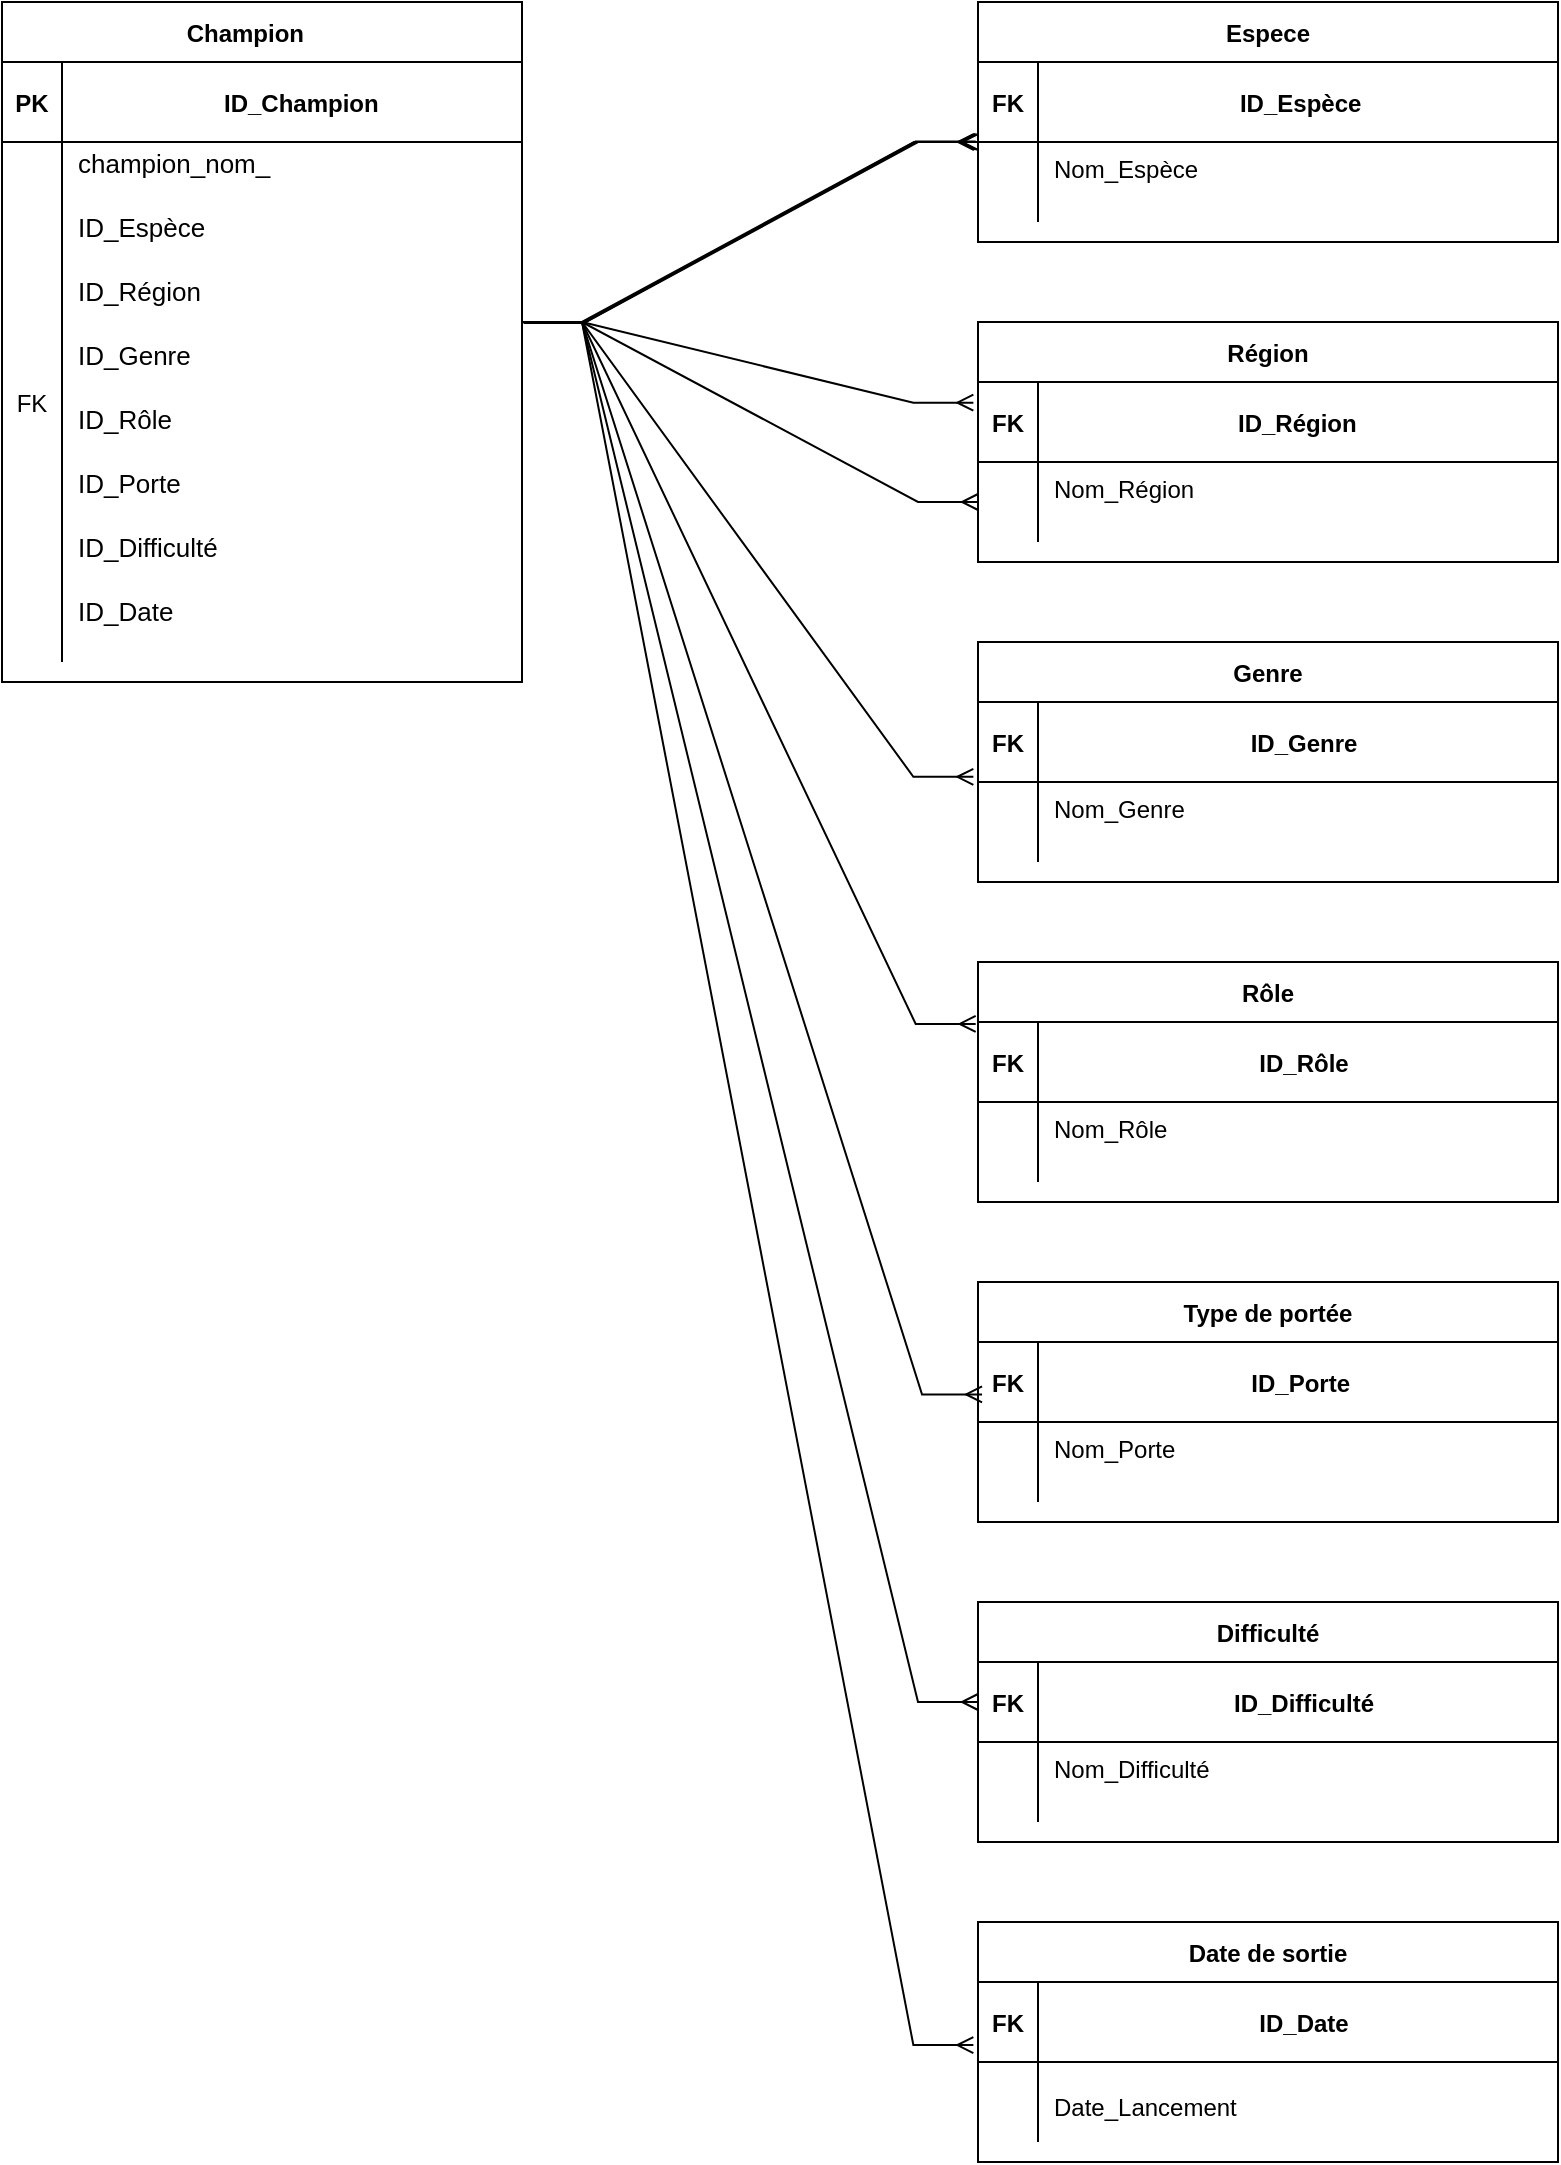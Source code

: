 <mxfile version="24.7.16">
  <diagram id="R2lEEEUBdFMjLlhIrx00" name="Page-1">
    <mxGraphModel dx="1405" dy="882" grid="1" gridSize="10" guides="1" tooltips="1" connect="1" arrows="0" fold="1" page="1" pageScale="1" pageWidth="850" pageHeight="1100" math="0" shadow="0" extFonts="Permanent Marker^https://fonts.googleapis.com/css?family=Permanent+Marker">
      <root>
        <mxCell id="0" />
        <mxCell id="1" parent="0" />
        <mxCell id="qRGbOmX3qOI-V-hjH4ks-11" value="Champion     " style="shape=table;startSize=30;container=1;collapsible=1;childLayout=tableLayout;fixedRows=1;rowLines=0;fontStyle=1;align=center;resizeLast=1;" parent="1" vertex="1">
          <mxGeometry x="20" y="40" width="260" height="340" as="geometry" />
        </mxCell>
        <mxCell id="qRGbOmX3qOI-V-hjH4ks-12" value="" style="shape=partialRectangle;collapsible=0;dropTarget=0;pointerEvents=0;fillColor=none;points=[[0,0.5],[1,0.5]];portConstraint=eastwest;top=0;left=0;right=0;bottom=1;" parent="qRGbOmX3qOI-V-hjH4ks-11" vertex="1">
          <mxGeometry y="30" width="260" height="40" as="geometry" />
        </mxCell>
        <mxCell id="qRGbOmX3qOI-V-hjH4ks-13" value="PK" style="shape=partialRectangle;overflow=hidden;connectable=0;fillColor=none;top=0;left=0;bottom=0;right=0;fontStyle=1;" parent="qRGbOmX3qOI-V-hjH4ks-12" vertex="1">
          <mxGeometry width="30" height="40" as="geometry">
            <mxRectangle width="30" height="40" as="alternateBounds" />
          </mxGeometry>
        </mxCell>
        <mxCell id="qRGbOmX3qOI-V-hjH4ks-14" value=" ID_Champion" style="shape=partialRectangle;overflow=hidden;connectable=0;fillColor=none;top=0;left=0;bottom=0;right=0;align=center;spacingLeft=6;fontStyle=1;" parent="qRGbOmX3qOI-V-hjH4ks-12" vertex="1">
          <mxGeometry x="30" width="230" height="40" as="geometry">
            <mxRectangle width="230" height="40" as="alternateBounds" />
          </mxGeometry>
        </mxCell>
        <mxCell id="qRGbOmX3qOI-V-hjH4ks-15" value="" style="shape=partialRectangle;collapsible=0;dropTarget=0;pointerEvents=0;fillColor=none;points=[[0,0.5],[1,0.5]];portConstraint=eastwest;top=0;left=0;right=0;bottom=0;" parent="qRGbOmX3qOI-V-hjH4ks-11" vertex="1">
          <mxGeometry y="70" width="260" height="260" as="geometry" />
        </mxCell>
        <mxCell id="qRGbOmX3qOI-V-hjH4ks-16" value="FK" style="shape=partialRectangle;overflow=hidden;connectable=0;fillColor=none;top=0;left=0;bottom=0;right=0;" parent="qRGbOmX3qOI-V-hjH4ks-15" vertex="1">
          <mxGeometry width="30" height="260" as="geometry">
            <mxRectangle width="30" height="260" as="alternateBounds" />
          </mxGeometry>
        </mxCell>
        <mxCell id="qRGbOmX3qOI-V-hjH4ks-17" value="champion_nom_&#xa;&#xa;ID_Espèce &#xa;&#xa;ID_Région  &#xa;&#xa;ID_Genre&#xa;&#xa;ID_Rôle&#xa;&#xa;ID_Porte &#xa;&#xa;ID_Difficulté&#xa;&#xa;ID_Date&#xa;" style="shape=partialRectangle;overflow=hidden;connectable=0;fillColor=none;top=0;left=0;bottom=0;right=0;align=left;spacingLeft=6;fontSize=13;" parent="qRGbOmX3qOI-V-hjH4ks-15" vertex="1">
          <mxGeometry x="30" width="230" height="260" as="geometry">
            <mxRectangle width="230" height="260" as="alternateBounds" />
          </mxGeometry>
        </mxCell>
        <mxCell id="84C_dKK404J912QTW_0x-19" value="Espece" style="shape=table;startSize=30;container=1;collapsible=1;childLayout=tableLayout;fixedRows=1;rowLines=0;fontStyle=1;align=center;resizeLast=1;" parent="1" vertex="1">
          <mxGeometry x="508" y="40" width="290" height="120" as="geometry" />
        </mxCell>
        <mxCell id="84C_dKK404J912QTW_0x-20" value="" style="shape=partialRectangle;collapsible=0;dropTarget=0;pointerEvents=0;fillColor=none;points=[[0,0.5],[1,0.5]];portConstraint=eastwest;top=0;left=0;right=0;bottom=1;" parent="84C_dKK404J912QTW_0x-19" vertex="1">
          <mxGeometry y="30" width="290" height="40" as="geometry" />
        </mxCell>
        <mxCell id="84C_dKK404J912QTW_0x-21" value="FK" style="shape=partialRectangle;overflow=hidden;connectable=0;fillColor=none;top=0;left=0;bottom=0;right=0;fontStyle=1;" parent="84C_dKK404J912QTW_0x-20" vertex="1">
          <mxGeometry width="30" height="40" as="geometry">
            <mxRectangle width="30" height="40" as="alternateBounds" />
          </mxGeometry>
        </mxCell>
        <mxCell id="84C_dKK404J912QTW_0x-22" value="ID_Espèce " style="shape=partialRectangle;overflow=hidden;connectable=0;fillColor=none;top=0;left=0;bottom=0;right=0;align=center;spacingLeft=6;fontStyle=1;" parent="84C_dKK404J912QTW_0x-20" vertex="1">
          <mxGeometry x="30" width="260" height="40" as="geometry">
            <mxRectangle width="260" height="40" as="alternateBounds" />
          </mxGeometry>
        </mxCell>
        <mxCell id="84C_dKK404J912QTW_0x-23" value="" style="shape=partialRectangle;collapsible=0;dropTarget=0;pointerEvents=0;fillColor=none;points=[[0,0.5],[1,0.5]];portConstraint=eastwest;top=0;left=0;right=0;bottom=0;" parent="84C_dKK404J912QTW_0x-19" vertex="1">
          <mxGeometry y="70" width="290" height="40" as="geometry" />
        </mxCell>
        <mxCell id="84C_dKK404J912QTW_0x-24" value="" style="shape=partialRectangle;overflow=hidden;connectable=0;fillColor=none;top=0;left=0;bottom=0;right=0;" parent="84C_dKK404J912QTW_0x-23" vertex="1">
          <mxGeometry width="30" height="40" as="geometry">
            <mxRectangle width="30" height="40" as="alternateBounds" />
          </mxGeometry>
        </mxCell>
        <mxCell id="84C_dKK404J912QTW_0x-25" value="Nom_Espèce&#xa;" style="shape=partialRectangle;overflow=hidden;connectable=0;fillColor=none;top=0;left=0;bottom=0;right=0;align=left;spacingLeft=6;" parent="84C_dKK404J912QTW_0x-23" vertex="1">
          <mxGeometry x="30" width="260" height="40" as="geometry">
            <mxRectangle width="260" height="40" as="alternateBounds" />
          </mxGeometry>
        </mxCell>
        <mxCell id="s2vfGxUgiHe08znNfUqJ-1" value="Région" style="shape=table;startSize=30;container=1;collapsible=1;childLayout=tableLayout;fixedRows=1;rowLines=0;fontStyle=1;align=center;resizeLast=1;" vertex="1" parent="1">
          <mxGeometry x="508" y="200" width="290" height="120" as="geometry" />
        </mxCell>
        <mxCell id="s2vfGxUgiHe08znNfUqJ-2" value="" style="shape=partialRectangle;collapsible=0;dropTarget=0;pointerEvents=0;fillColor=none;points=[[0,0.5],[1,0.5]];portConstraint=eastwest;top=0;left=0;right=0;bottom=1;" vertex="1" parent="s2vfGxUgiHe08znNfUqJ-1">
          <mxGeometry y="30" width="290" height="40" as="geometry" />
        </mxCell>
        <mxCell id="s2vfGxUgiHe08znNfUqJ-3" value="FK" style="shape=partialRectangle;overflow=hidden;connectable=0;fillColor=none;top=0;left=0;bottom=0;right=0;fontStyle=1;" vertex="1" parent="s2vfGxUgiHe08znNfUqJ-2">
          <mxGeometry width="30" height="40" as="geometry">
            <mxRectangle width="30" height="40" as="alternateBounds" />
          </mxGeometry>
        </mxCell>
        <mxCell id="s2vfGxUgiHe08znNfUqJ-4" value="ID_Région  " style="shape=partialRectangle;overflow=hidden;connectable=0;fillColor=none;top=0;left=0;bottom=0;right=0;align=center;spacingLeft=6;fontStyle=1;" vertex="1" parent="s2vfGxUgiHe08znNfUqJ-2">
          <mxGeometry x="30" width="260" height="40" as="geometry">
            <mxRectangle width="260" height="40" as="alternateBounds" />
          </mxGeometry>
        </mxCell>
        <mxCell id="s2vfGxUgiHe08znNfUqJ-5" value="" style="shape=partialRectangle;collapsible=0;dropTarget=0;pointerEvents=0;fillColor=none;points=[[0,0.5],[1,0.5]];portConstraint=eastwest;top=0;left=0;right=0;bottom=0;" vertex="1" parent="s2vfGxUgiHe08znNfUqJ-1">
          <mxGeometry y="70" width="290" height="40" as="geometry" />
        </mxCell>
        <mxCell id="s2vfGxUgiHe08znNfUqJ-6" value="" style="shape=partialRectangle;overflow=hidden;connectable=0;fillColor=none;top=0;left=0;bottom=0;right=0;" vertex="1" parent="s2vfGxUgiHe08znNfUqJ-5">
          <mxGeometry width="30" height="40" as="geometry">
            <mxRectangle width="30" height="40" as="alternateBounds" />
          </mxGeometry>
        </mxCell>
        <mxCell id="s2vfGxUgiHe08znNfUqJ-7" value="Nom_Région&#xa;" style="shape=partialRectangle;overflow=hidden;connectable=0;fillColor=none;top=0;left=0;bottom=0;right=0;align=left;spacingLeft=6;" vertex="1" parent="s2vfGxUgiHe08znNfUqJ-5">
          <mxGeometry x="30" width="260" height="40" as="geometry">
            <mxRectangle width="260" height="40" as="alternateBounds" />
          </mxGeometry>
        </mxCell>
        <mxCell id="s2vfGxUgiHe08znNfUqJ-8" value="Genre" style="shape=table;startSize=30;container=1;collapsible=1;childLayout=tableLayout;fixedRows=1;rowLines=0;fontStyle=1;align=center;resizeLast=1;" vertex="1" parent="1">
          <mxGeometry x="508" y="360" width="290" height="120" as="geometry" />
        </mxCell>
        <mxCell id="s2vfGxUgiHe08znNfUqJ-9" value="" style="shape=partialRectangle;collapsible=0;dropTarget=0;pointerEvents=0;fillColor=none;points=[[0,0.5],[1,0.5]];portConstraint=eastwest;top=0;left=0;right=0;bottom=1;" vertex="1" parent="s2vfGxUgiHe08znNfUqJ-8">
          <mxGeometry y="30" width="290" height="40" as="geometry" />
        </mxCell>
        <mxCell id="s2vfGxUgiHe08znNfUqJ-10" value="FK" style="shape=partialRectangle;overflow=hidden;connectable=0;fillColor=none;top=0;left=0;bottom=0;right=0;fontStyle=1;" vertex="1" parent="s2vfGxUgiHe08znNfUqJ-9">
          <mxGeometry width="30" height="40" as="geometry">
            <mxRectangle width="30" height="40" as="alternateBounds" />
          </mxGeometry>
        </mxCell>
        <mxCell id="s2vfGxUgiHe08znNfUqJ-11" value="ID_Genre" style="shape=partialRectangle;overflow=hidden;connectable=0;fillColor=none;top=0;left=0;bottom=0;right=0;align=center;spacingLeft=6;fontStyle=1;" vertex="1" parent="s2vfGxUgiHe08znNfUqJ-9">
          <mxGeometry x="30" width="260" height="40" as="geometry">
            <mxRectangle width="260" height="40" as="alternateBounds" />
          </mxGeometry>
        </mxCell>
        <mxCell id="s2vfGxUgiHe08znNfUqJ-12" value="" style="shape=partialRectangle;collapsible=0;dropTarget=0;pointerEvents=0;fillColor=none;points=[[0,0.5],[1,0.5]];portConstraint=eastwest;top=0;left=0;right=0;bottom=0;" vertex="1" parent="s2vfGxUgiHe08znNfUqJ-8">
          <mxGeometry y="70" width="290" height="40" as="geometry" />
        </mxCell>
        <mxCell id="s2vfGxUgiHe08znNfUqJ-13" value="" style="shape=partialRectangle;overflow=hidden;connectable=0;fillColor=none;top=0;left=0;bottom=0;right=0;" vertex="1" parent="s2vfGxUgiHe08znNfUqJ-12">
          <mxGeometry width="30" height="40" as="geometry">
            <mxRectangle width="30" height="40" as="alternateBounds" />
          </mxGeometry>
        </mxCell>
        <mxCell id="s2vfGxUgiHe08znNfUqJ-14" value="Nom_Genre&#xa;" style="shape=partialRectangle;overflow=hidden;connectable=0;fillColor=none;top=0;left=0;bottom=0;right=0;align=left;spacingLeft=6;" vertex="1" parent="s2vfGxUgiHe08znNfUqJ-12">
          <mxGeometry x="30" width="260" height="40" as="geometry">
            <mxRectangle width="260" height="40" as="alternateBounds" />
          </mxGeometry>
        </mxCell>
        <mxCell id="s2vfGxUgiHe08znNfUqJ-15" value="Rôle" style="shape=table;startSize=30;container=1;collapsible=1;childLayout=tableLayout;fixedRows=1;rowLines=0;fontStyle=1;align=center;resizeLast=1;" vertex="1" parent="1">
          <mxGeometry x="508" y="520" width="290" height="120" as="geometry" />
        </mxCell>
        <mxCell id="s2vfGxUgiHe08znNfUqJ-16" value="" style="shape=partialRectangle;collapsible=0;dropTarget=0;pointerEvents=0;fillColor=none;points=[[0,0.5],[1,0.5]];portConstraint=eastwest;top=0;left=0;right=0;bottom=1;" vertex="1" parent="s2vfGxUgiHe08znNfUqJ-15">
          <mxGeometry y="30" width="290" height="40" as="geometry" />
        </mxCell>
        <mxCell id="s2vfGxUgiHe08znNfUqJ-17" value="FK" style="shape=partialRectangle;overflow=hidden;connectable=0;fillColor=none;top=0;left=0;bottom=0;right=0;fontStyle=1;" vertex="1" parent="s2vfGxUgiHe08znNfUqJ-16">
          <mxGeometry width="30" height="40" as="geometry">
            <mxRectangle width="30" height="40" as="alternateBounds" />
          </mxGeometry>
        </mxCell>
        <mxCell id="s2vfGxUgiHe08znNfUqJ-18" value="ID_Rôle" style="shape=partialRectangle;overflow=hidden;connectable=0;fillColor=none;top=0;left=0;bottom=0;right=0;align=center;spacingLeft=6;fontStyle=1;" vertex="1" parent="s2vfGxUgiHe08znNfUqJ-16">
          <mxGeometry x="30" width="260" height="40" as="geometry">
            <mxRectangle width="260" height="40" as="alternateBounds" />
          </mxGeometry>
        </mxCell>
        <mxCell id="s2vfGxUgiHe08znNfUqJ-19" value="" style="shape=partialRectangle;collapsible=0;dropTarget=0;pointerEvents=0;fillColor=none;points=[[0,0.5],[1,0.5]];portConstraint=eastwest;top=0;left=0;right=0;bottom=0;" vertex="1" parent="s2vfGxUgiHe08znNfUqJ-15">
          <mxGeometry y="70" width="290" height="40" as="geometry" />
        </mxCell>
        <mxCell id="s2vfGxUgiHe08znNfUqJ-20" value="" style="shape=partialRectangle;overflow=hidden;connectable=0;fillColor=none;top=0;left=0;bottom=0;right=0;" vertex="1" parent="s2vfGxUgiHe08znNfUqJ-19">
          <mxGeometry width="30" height="40" as="geometry">
            <mxRectangle width="30" height="40" as="alternateBounds" />
          </mxGeometry>
        </mxCell>
        <mxCell id="s2vfGxUgiHe08znNfUqJ-21" value="Nom_Rôle&#xa;" style="shape=partialRectangle;overflow=hidden;connectable=0;fillColor=none;top=0;left=0;bottom=0;right=0;align=left;spacingLeft=6;" vertex="1" parent="s2vfGxUgiHe08znNfUqJ-19">
          <mxGeometry x="30" width="260" height="40" as="geometry">
            <mxRectangle width="260" height="40" as="alternateBounds" />
          </mxGeometry>
        </mxCell>
        <mxCell id="s2vfGxUgiHe08znNfUqJ-22" value="Type de portée" style="shape=table;startSize=30;container=1;collapsible=1;childLayout=tableLayout;fixedRows=1;rowLines=0;fontStyle=1;align=center;resizeLast=1;" vertex="1" parent="1">
          <mxGeometry x="508" y="680" width="290" height="120" as="geometry" />
        </mxCell>
        <mxCell id="s2vfGxUgiHe08znNfUqJ-23" value="" style="shape=partialRectangle;collapsible=0;dropTarget=0;pointerEvents=0;fillColor=none;points=[[0,0.5],[1,0.5]];portConstraint=eastwest;top=0;left=0;right=0;bottom=1;" vertex="1" parent="s2vfGxUgiHe08znNfUqJ-22">
          <mxGeometry y="30" width="290" height="40" as="geometry" />
        </mxCell>
        <mxCell id="s2vfGxUgiHe08znNfUqJ-24" value="FK" style="shape=partialRectangle;overflow=hidden;connectable=0;fillColor=none;top=0;left=0;bottom=0;right=0;fontStyle=1;" vertex="1" parent="s2vfGxUgiHe08znNfUqJ-23">
          <mxGeometry width="30" height="40" as="geometry">
            <mxRectangle width="30" height="40" as="alternateBounds" />
          </mxGeometry>
        </mxCell>
        <mxCell id="s2vfGxUgiHe08znNfUqJ-25" value="ID_Porte " style="shape=partialRectangle;overflow=hidden;connectable=0;fillColor=none;top=0;left=0;bottom=0;right=0;align=center;spacingLeft=6;fontStyle=1;" vertex="1" parent="s2vfGxUgiHe08znNfUqJ-23">
          <mxGeometry x="30" width="260" height="40" as="geometry">
            <mxRectangle width="260" height="40" as="alternateBounds" />
          </mxGeometry>
        </mxCell>
        <mxCell id="s2vfGxUgiHe08znNfUqJ-26" value="" style="shape=partialRectangle;collapsible=0;dropTarget=0;pointerEvents=0;fillColor=none;points=[[0,0.5],[1,0.5]];portConstraint=eastwest;top=0;left=0;right=0;bottom=0;" vertex="1" parent="s2vfGxUgiHe08znNfUqJ-22">
          <mxGeometry y="70" width="290" height="40" as="geometry" />
        </mxCell>
        <mxCell id="s2vfGxUgiHe08znNfUqJ-27" value="" style="shape=partialRectangle;overflow=hidden;connectable=0;fillColor=none;top=0;left=0;bottom=0;right=0;" vertex="1" parent="s2vfGxUgiHe08znNfUqJ-26">
          <mxGeometry width="30" height="40" as="geometry">
            <mxRectangle width="30" height="40" as="alternateBounds" />
          </mxGeometry>
        </mxCell>
        <mxCell id="s2vfGxUgiHe08znNfUqJ-28" value="Nom_Porte&#xa;" style="shape=partialRectangle;overflow=hidden;connectable=0;fillColor=none;top=0;left=0;bottom=0;right=0;align=left;spacingLeft=6;" vertex="1" parent="s2vfGxUgiHe08znNfUqJ-26">
          <mxGeometry x="30" width="260" height="40" as="geometry">
            <mxRectangle width="260" height="40" as="alternateBounds" />
          </mxGeometry>
        </mxCell>
        <mxCell id="s2vfGxUgiHe08znNfUqJ-59" value="Difficulté" style="shape=table;startSize=30;container=1;collapsible=1;childLayout=tableLayout;fixedRows=1;rowLines=0;fontStyle=1;align=center;resizeLast=1;" vertex="1" parent="1">
          <mxGeometry x="508" y="840" width="290" height="120" as="geometry" />
        </mxCell>
        <mxCell id="s2vfGxUgiHe08znNfUqJ-60" value="" style="shape=partialRectangle;collapsible=0;dropTarget=0;pointerEvents=0;fillColor=none;points=[[0,0.5],[1,0.5]];portConstraint=eastwest;top=0;left=0;right=0;bottom=1;" vertex="1" parent="s2vfGxUgiHe08znNfUqJ-59">
          <mxGeometry y="30" width="290" height="40" as="geometry" />
        </mxCell>
        <mxCell id="s2vfGxUgiHe08znNfUqJ-61" value="FK" style="shape=partialRectangle;overflow=hidden;connectable=0;fillColor=none;top=0;left=0;bottom=0;right=0;fontStyle=1;" vertex="1" parent="s2vfGxUgiHe08znNfUqJ-60">
          <mxGeometry width="30" height="40" as="geometry">
            <mxRectangle width="30" height="40" as="alternateBounds" />
          </mxGeometry>
        </mxCell>
        <mxCell id="s2vfGxUgiHe08znNfUqJ-62" value="ID_Difficulté" style="shape=partialRectangle;overflow=hidden;connectable=0;fillColor=none;top=0;left=0;bottom=0;right=0;align=center;spacingLeft=6;fontStyle=1;" vertex="1" parent="s2vfGxUgiHe08znNfUqJ-60">
          <mxGeometry x="30" width="260" height="40" as="geometry">
            <mxRectangle width="260" height="40" as="alternateBounds" />
          </mxGeometry>
        </mxCell>
        <mxCell id="s2vfGxUgiHe08znNfUqJ-63" value="" style="shape=partialRectangle;collapsible=0;dropTarget=0;pointerEvents=0;fillColor=none;points=[[0,0.5],[1,0.5]];portConstraint=eastwest;top=0;left=0;right=0;bottom=0;" vertex="1" parent="s2vfGxUgiHe08znNfUqJ-59">
          <mxGeometry y="70" width="290" height="40" as="geometry" />
        </mxCell>
        <mxCell id="s2vfGxUgiHe08znNfUqJ-64" value="" style="shape=partialRectangle;overflow=hidden;connectable=0;fillColor=none;top=0;left=0;bottom=0;right=0;" vertex="1" parent="s2vfGxUgiHe08znNfUqJ-63">
          <mxGeometry width="30" height="40" as="geometry">
            <mxRectangle width="30" height="40" as="alternateBounds" />
          </mxGeometry>
        </mxCell>
        <mxCell id="s2vfGxUgiHe08znNfUqJ-65" value="Nom_Difficulté&#xa;" style="shape=partialRectangle;overflow=hidden;connectable=0;fillColor=none;top=0;left=0;bottom=0;right=0;align=left;spacingLeft=6;" vertex="1" parent="s2vfGxUgiHe08znNfUqJ-63">
          <mxGeometry x="30" width="260" height="40" as="geometry">
            <mxRectangle width="260" height="40" as="alternateBounds" />
          </mxGeometry>
        </mxCell>
        <mxCell id="s2vfGxUgiHe08znNfUqJ-66" value="Date de sortie" style="shape=table;startSize=30;container=1;collapsible=1;childLayout=tableLayout;fixedRows=1;rowLines=0;fontStyle=1;align=center;resizeLast=1;" vertex="1" parent="1">
          <mxGeometry x="508" y="1000" width="290" height="120" as="geometry" />
        </mxCell>
        <mxCell id="s2vfGxUgiHe08znNfUqJ-67" value="" style="shape=partialRectangle;collapsible=0;dropTarget=0;pointerEvents=0;fillColor=none;points=[[0,0.5],[1,0.5]];portConstraint=eastwest;top=0;left=0;right=0;bottom=1;" vertex="1" parent="s2vfGxUgiHe08znNfUqJ-66">
          <mxGeometry y="30" width="290" height="40" as="geometry" />
        </mxCell>
        <mxCell id="s2vfGxUgiHe08znNfUqJ-68" value="FK" style="shape=partialRectangle;overflow=hidden;connectable=0;fillColor=none;top=0;left=0;bottom=0;right=0;fontStyle=1;" vertex="1" parent="s2vfGxUgiHe08znNfUqJ-67">
          <mxGeometry width="30" height="40" as="geometry">
            <mxRectangle width="30" height="40" as="alternateBounds" />
          </mxGeometry>
        </mxCell>
        <mxCell id="s2vfGxUgiHe08znNfUqJ-69" value="ID_Date" style="shape=partialRectangle;overflow=hidden;connectable=0;fillColor=none;top=0;left=0;bottom=0;right=0;align=center;spacingLeft=6;fontStyle=1;" vertex="1" parent="s2vfGxUgiHe08znNfUqJ-67">
          <mxGeometry x="30" width="260" height="40" as="geometry">
            <mxRectangle width="260" height="40" as="alternateBounds" />
          </mxGeometry>
        </mxCell>
        <mxCell id="s2vfGxUgiHe08znNfUqJ-70" value="" style="shape=partialRectangle;collapsible=0;dropTarget=0;pointerEvents=0;fillColor=none;points=[[0,0.5],[1,0.5]];portConstraint=eastwest;top=0;left=0;right=0;bottom=0;" vertex="1" parent="s2vfGxUgiHe08znNfUqJ-66">
          <mxGeometry y="70" width="290" height="40" as="geometry" />
        </mxCell>
        <mxCell id="s2vfGxUgiHe08znNfUqJ-71" value="" style="shape=partialRectangle;overflow=hidden;connectable=0;fillColor=none;top=0;left=0;bottom=0;right=0;" vertex="1" parent="s2vfGxUgiHe08znNfUqJ-70">
          <mxGeometry width="30" height="40" as="geometry">
            <mxRectangle width="30" height="40" as="alternateBounds" />
          </mxGeometry>
        </mxCell>
        <mxCell id="s2vfGxUgiHe08znNfUqJ-72" value="&#xa;Date_Lancement&#xa;&#xa;" style="shape=partialRectangle;overflow=hidden;connectable=0;fillColor=none;top=0;left=0;bottom=0;right=0;align=left;spacingLeft=6;" vertex="1" parent="s2vfGxUgiHe08znNfUqJ-70">
          <mxGeometry x="30" width="260" height="40" as="geometry">
            <mxRectangle width="260" height="40" as="alternateBounds" />
          </mxGeometry>
        </mxCell>
        <mxCell id="s2vfGxUgiHe08znNfUqJ-73" value="" style="edgeStyle=entityRelationEdgeStyle;fontSize=12;html=1;endArrow=ERmany;rounded=0;entryX=-0.004;entryY=-0.006;entryDx=0;entryDy=0;entryPerimeter=0;exitX=1.003;exitY=0.348;exitDx=0;exitDy=0;exitPerimeter=0;" edge="1" parent="1" source="qRGbOmX3qOI-V-hjH4ks-15" target="84C_dKK404J912QTW_0x-23">
          <mxGeometry width="100" height="100" relative="1" as="geometry">
            <mxPoint x="280" y="200" as="sourcePoint" />
            <mxPoint x="420" y="200" as="targetPoint" />
            <Array as="points">
              <mxPoint x="300" y="230" />
              <mxPoint x="360" y="240" />
              <mxPoint x="350" y="110" />
              <mxPoint x="400" y="170" />
            </Array>
          </mxGeometry>
        </mxCell>
        <mxCell id="s2vfGxUgiHe08znNfUqJ-74" value="" style="edgeStyle=entityRelationEdgeStyle;fontSize=12;html=1;endArrow=ERmany;rounded=0;entryX=-0.004;entryY=-0.006;entryDx=0;entryDy=0;entryPerimeter=0;exitX=1.003;exitY=0.348;exitDx=0;exitDy=0;exitPerimeter=0;" edge="1" parent="1">
          <mxGeometry width="100" height="100" relative="1" as="geometry">
            <mxPoint x="280" y="200" as="sourcePoint" />
            <mxPoint x="506" y="110" as="targetPoint" />
            <Array as="points">
              <mxPoint x="299" y="230" />
              <mxPoint x="359" y="240" />
              <mxPoint x="349" y="110" />
              <mxPoint x="399" y="170" />
            </Array>
          </mxGeometry>
        </mxCell>
        <mxCell id="s2vfGxUgiHe08znNfUqJ-75" value="" style="edgeStyle=entityRelationEdgeStyle;fontSize=12;html=1;endArrow=ERmany;rounded=0;entryX=-0.008;entryY=0.759;entryDx=0;entryDy=0;entryPerimeter=0;exitX=1.003;exitY=0.348;exitDx=0;exitDy=0;exitPerimeter=0;" edge="1" parent="1">
          <mxGeometry width="100" height="100" relative="1" as="geometry">
            <mxPoint x="280" y="200" as="sourcePoint" />
            <mxPoint x="505.68" y="240.36" as="targetPoint" />
            <Array as="points">
              <mxPoint x="299" y="230" />
              <mxPoint x="359" y="240" />
              <mxPoint x="349" y="110" />
              <mxPoint x="399" y="170" />
            </Array>
          </mxGeometry>
        </mxCell>
        <mxCell id="s2vfGxUgiHe08znNfUqJ-76" value="" style="edgeStyle=entityRelationEdgeStyle;fontSize=12;html=1;endArrow=ERmany;rounded=0;exitX=1.003;exitY=0.348;exitDx=0;exitDy=0;exitPerimeter=0;entryX=0;entryY=0.5;entryDx=0;entryDy=0;" edge="1" parent="1" target="s2vfGxUgiHe08znNfUqJ-5">
          <mxGeometry width="100" height="100" relative="1" as="geometry">
            <mxPoint x="280" y="200" as="sourcePoint" />
            <mxPoint x="485.68" y="273.28" as="targetPoint" />
            <Array as="points">
              <mxPoint x="290" y="210" />
              <mxPoint x="299" y="230" />
              <mxPoint x="359" y="240" />
              <mxPoint x="349" y="110" />
              <mxPoint x="399" y="170" />
            </Array>
          </mxGeometry>
        </mxCell>
        <mxCell id="s2vfGxUgiHe08znNfUqJ-77" value="" style="edgeStyle=entityRelationEdgeStyle;fontSize=12;html=1;endArrow=ERmany;rounded=0;entryX=-0.008;entryY=-0.065;entryDx=0;entryDy=0;entryPerimeter=0;" edge="1" parent="1" target="s2vfGxUgiHe08znNfUqJ-12">
          <mxGeometry width="100" height="100" relative="1" as="geometry">
            <mxPoint x="280" y="200" as="sourcePoint" />
            <mxPoint x="475.68" y="427.4" as="targetPoint" />
            <Array as="points">
              <mxPoint x="310" y="270" />
              <mxPoint x="370" y="280" />
              <mxPoint x="360" y="150" />
              <mxPoint x="410" y="210" />
            </Array>
          </mxGeometry>
        </mxCell>
        <mxCell id="s2vfGxUgiHe08znNfUqJ-78" value="" style="edgeStyle=entityRelationEdgeStyle;fontSize=12;html=1;endArrow=ERmany;rounded=0;entryX=-0.004;entryY=-0.006;entryDx=0;entryDy=0;entryPerimeter=0;exitX=1.003;exitY=0.348;exitDx=0;exitDy=0;exitPerimeter=0;" edge="1" parent="1">
          <mxGeometry width="100" height="100" relative="1" as="geometry">
            <mxPoint x="282" y="200" as="sourcePoint" />
            <mxPoint x="508" y="110" as="targetPoint" />
            <Array as="points">
              <mxPoint x="301" y="230" />
              <mxPoint x="361" y="240" />
              <mxPoint x="351" y="110" />
              <mxPoint x="401" y="170" />
            </Array>
          </mxGeometry>
        </mxCell>
        <mxCell id="s2vfGxUgiHe08znNfUqJ-79" value="" style="edgeStyle=entityRelationEdgeStyle;fontSize=12;html=1;endArrow=ERmany;rounded=0;exitX=1.003;exitY=0.348;exitDx=0;exitDy=0;exitPerimeter=0;entryX=-0.004;entryY=0.024;entryDx=0;entryDy=0;entryPerimeter=0;" edge="1" parent="1" target="s2vfGxUgiHe08znNfUqJ-16">
          <mxGeometry width="100" height="100" relative="1" as="geometry">
            <mxPoint x="280" y="200" as="sourcePoint" />
            <mxPoint x="500.03" y="529.96" as="targetPoint" />
            <Array as="points">
              <mxPoint x="299" y="230" />
              <mxPoint x="390" y="390" />
              <mxPoint x="380" y="370" />
              <mxPoint x="359" y="240" />
              <mxPoint x="349" y="110" />
              <mxPoint x="399" y="170" />
            </Array>
          </mxGeometry>
        </mxCell>
        <mxCell id="s2vfGxUgiHe08znNfUqJ-80" value="" style="edgeStyle=entityRelationEdgeStyle;fontSize=12;html=1;endArrow=ERmany;rounded=0;exitX=1.003;exitY=0.348;exitDx=0;exitDy=0;exitPerimeter=0;entryX=0.007;entryY=0.656;entryDx=0;entryDy=0;entryPerimeter=0;" edge="1" parent="1" target="s2vfGxUgiHe08znNfUqJ-23">
          <mxGeometry width="100" height="100" relative="1" as="geometry">
            <mxPoint x="280" y="200" as="sourcePoint" />
            <mxPoint x="496.84" y="736.24" as="targetPoint" />
            <Array as="points">
              <mxPoint x="299" y="230" />
              <mxPoint x="390" y="390" />
              <mxPoint x="380" y="370" />
              <mxPoint x="359" y="240" />
              <mxPoint x="349" y="110" />
              <mxPoint x="399" y="170" />
            </Array>
          </mxGeometry>
        </mxCell>
        <mxCell id="s2vfGxUgiHe08znNfUqJ-81" value="" style="edgeStyle=entityRelationEdgeStyle;fontSize=12;html=1;endArrow=ERmany;rounded=0;exitX=1.003;exitY=0.348;exitDx=0;exitDy=0;exitPerimeter=0;entryX=0;entryY=0.5;entryDx=0;entryDy=0;" edge="1" parent="1" target="s2vfGxUgiHe08znNfUqJ-60">
          <mxGeometry width="100" height="100" relative="1" as="geometry">
            <mxPoint x="280" y="200" as="sourcePoint" />
            <mxPoint x="516.84" y="869.16" as="targetPoint" />
            <Array as="points">
              <mxPoint x="299" y="230" />
              <mxPoint x="390" y="390" />
              <mxPoint x="380" y="370" />
              <mxPoint x="359" y="240" />
              <mxPoint x="349" y="110" />
              <mxPoint x="399" y="170" />
            </Array>
          </mxGeometry>
        </mxCell>
        <mxCell id="s2vfGxUgiHe08znNfUqJ-82" value="" style="edgeStyle=entityRelationEdgeStyle;fontSize=12;html=1;endArrow=ERmany;rounded=0;exitX=1.003;exitY=0.348;exitDx=0;exitDy=0;exitPerimeter=0;entryX=-0.008;entryY=0.788;entryDx=0;entryDy=0;entryPerimeter=0;" edge="1" parent="1" target="s2vfGxUgiHe08znNfUqJ-67">
          <mxGeometry width="100" height="100" relative="1" as="geometry">
            <mxPoint x="280" y="200" as="sourcePoint" />
            <mxPoint x="609.88" y="960" as="targetPoint" />
            <Array as="points">
              <mxPoint x="299" y="230" />
              <mxPoint x="390" y="390" />
              <mxPoint x="380" y="370" />
              <mxPoint x="359" y="240" />
              <mxPoint x="349" y="110" />
              <mxPoint x="399" y="170" />
            </Array>
          </mxGeometry>
        </mxCell>
      </root>
    </mxGraphModel>
  </diagram>
</mxfile>
